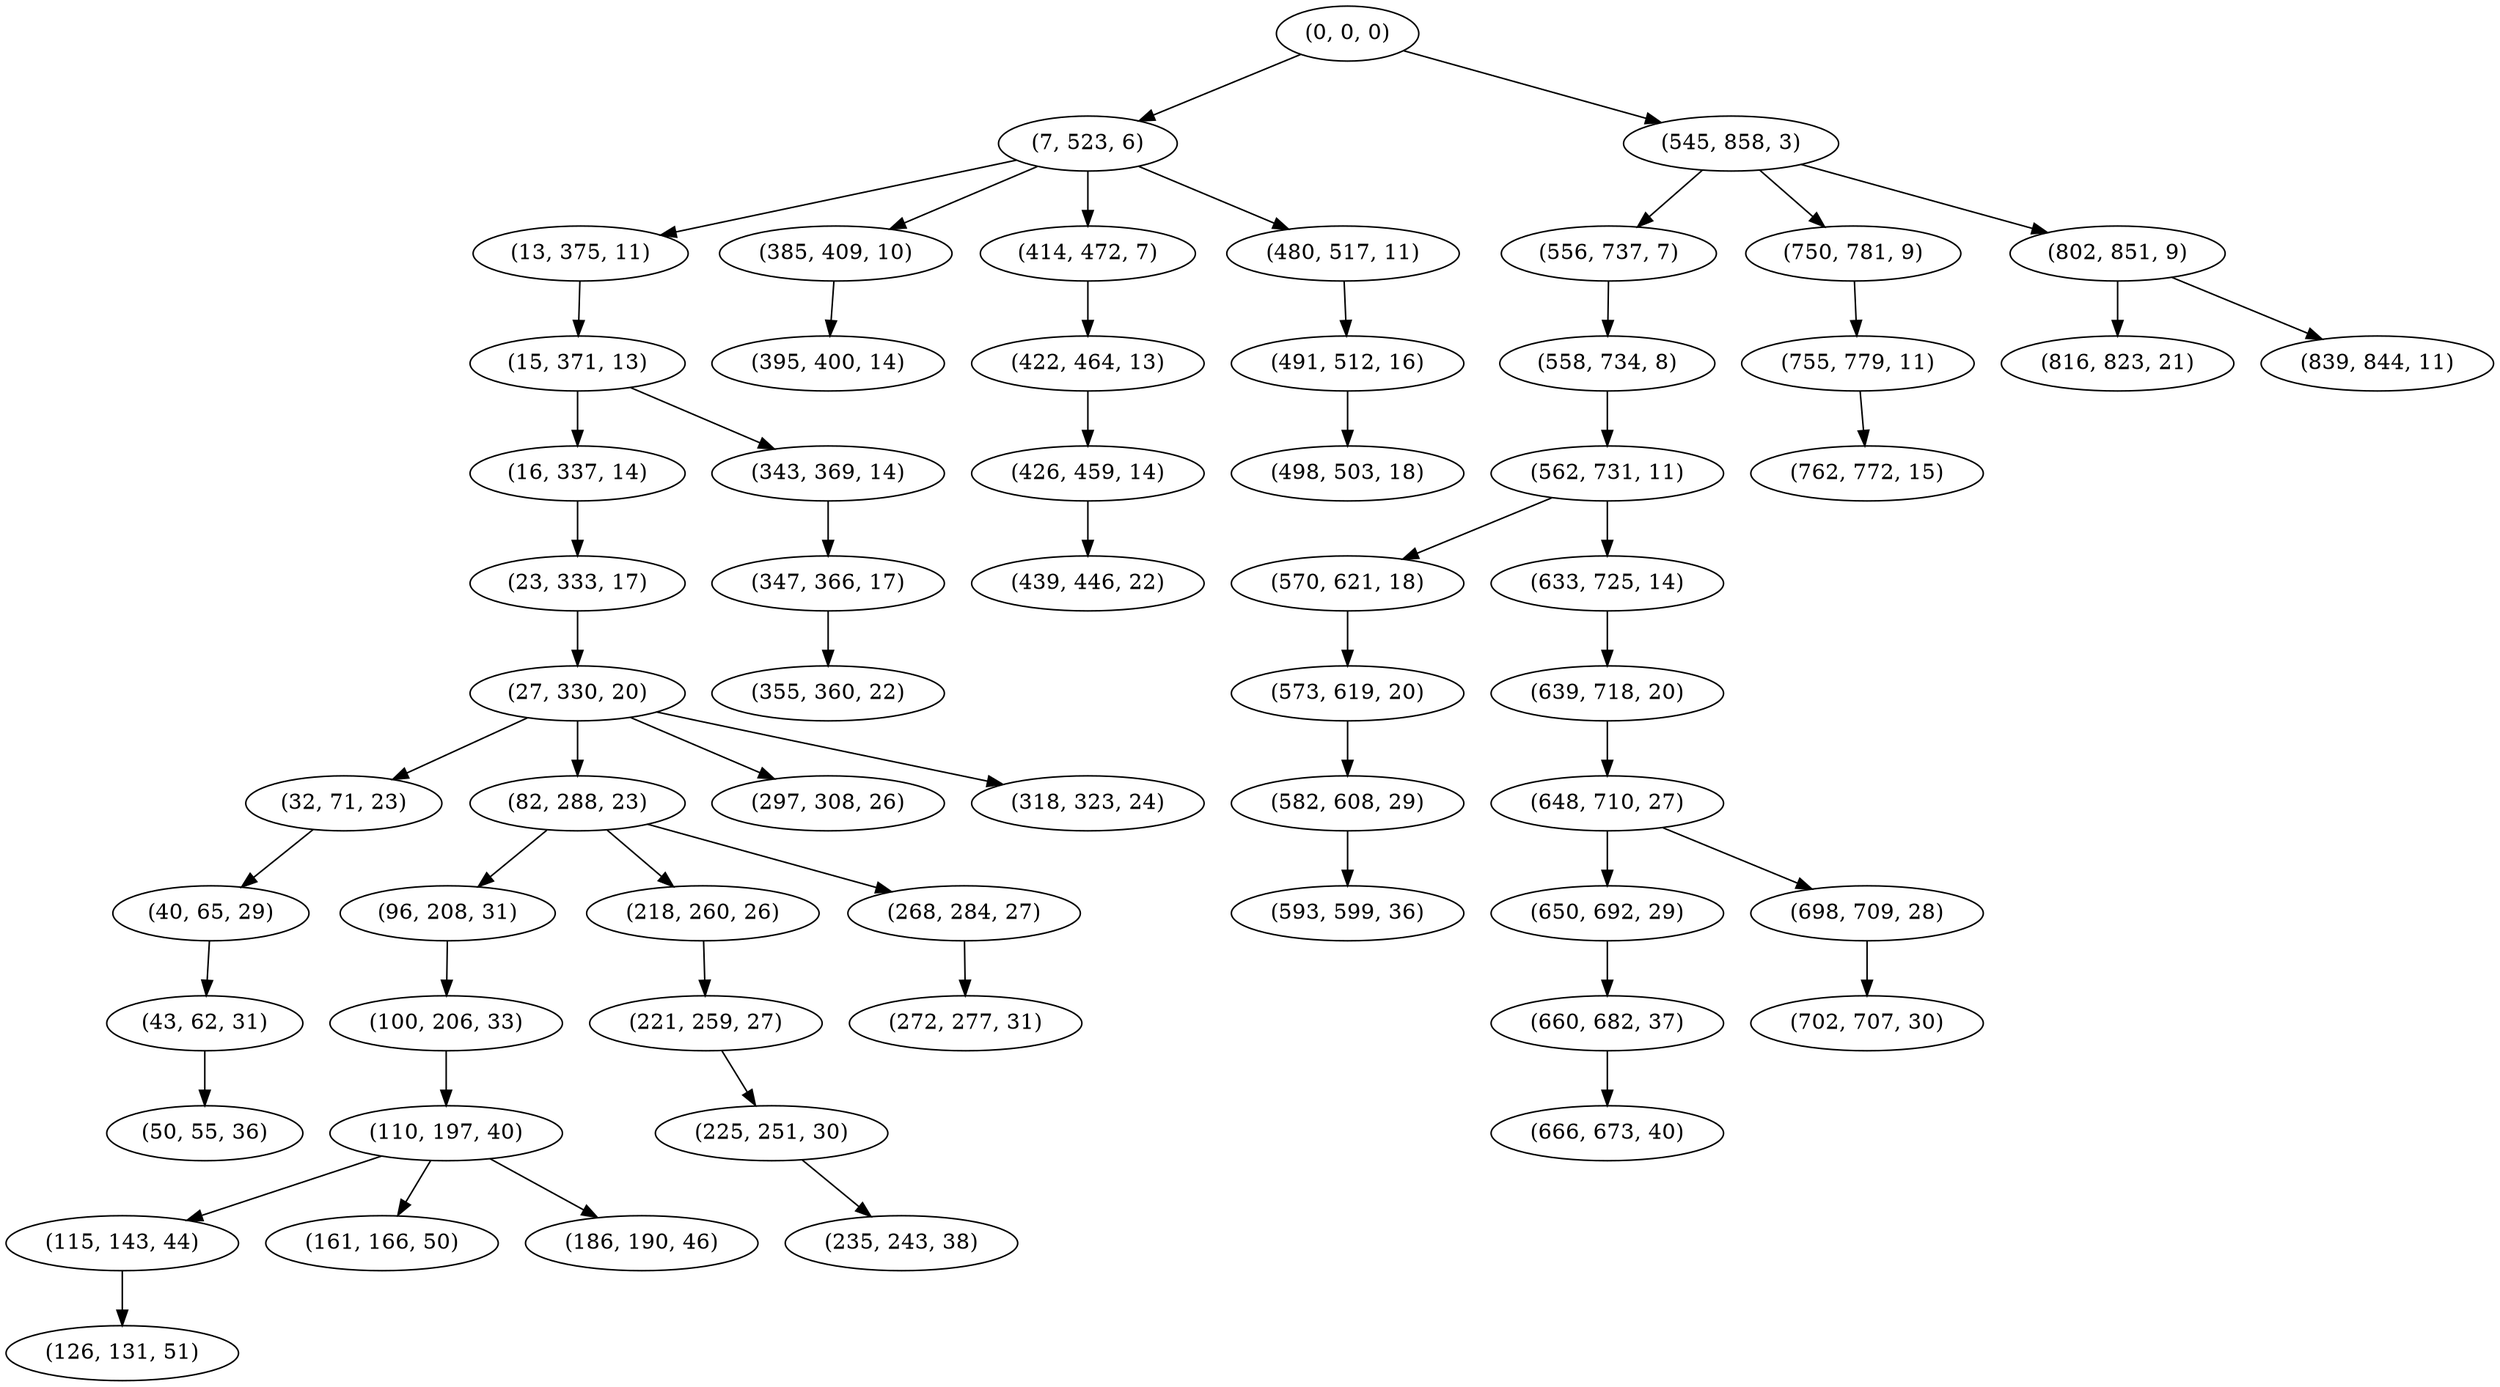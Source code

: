 digraph tree {
    "(0, 0, 0)";
    "(7, 523, 6)";
    "(13, 375, 11)";
    "(15, 371, 13)";
    "(16, 337, 14)";
    "(23, 333, 17)";
    "(27, 330, 20)";
    "(32, 71, 23)";
    "(40, 65, 29)";
    "(43, 62, 31)";
    "(50, 55, 36)";
    "(82, 288, 23)";
    "(96, 208, 31)";
    "(100, 206, 33)";
    "(110, 197, 40)";
    "(115, 143, 44)";
    "(126, 131, 51)";
    "(161, 166, 50)";
    "(186, 190, 46)";
    "(218, 260, 26)";
    "(221, 259, 27)";
    "(225, 251, 30)";
    "(235, 243, 38)";
    "(268, 284, 27)";
    "(272, 277, 31)";
    "(297, 308, 26)";
    "(318, 323, 24)";
    "(343, 369, 14)";
    "(347, 366, 17)";
    "(355, 360, 22)";
    "(385, 409, 10)";
    "(395, 400, 14)";
    "(414, 472, 7)";
    "(422, 464, 13)";
    "(426, 459, 14)";
    "(439, 446, 22)";
    "(480, 517, 11)";
    "(491, 512, 16)";
    "(498, 503, 18)";
    "(545, 858, 3)";
    "(556, 737, 7)";
    "(558, 734, 8)";
    "(562, 731, 11)";
    "(570, 621, 18)";
    "(573, 619, 20)";
    "(582, 608, 29)";
    "(593, 599, 36)";
    "(633, 725, 14)";
    "(639, 718, 20)";
    "(648, 710, 27)";
    "(650, 692, 29)";
    "(660, 682, 37)";
    "(666, 673, 40)";
    "(698, 709, 28)";
    "(702, 707, 30)";
    "(750, 781, 9)";
    "(755, 779, 11)";
    "(762, 772, 15)";
    "(802, 851, 9)";
    "(816, 823, 21)";
    "(839, 844, 11)";
    "(0, 0, 0)" -> "(7, 523, 6)";
    "(0, 0, 0)" -> "(545, 858, 3)";
    "(7, 523, 6)" -> "(13, 375, 11)";
    "(7, 523, 6)" -> "(385, 409, 10)";
    "(7, 523, 6)" -> "(414, 472, 7)";
    "(7, 523, 6)" -> "(480, 517, 11)";
    "(13, 375, 11)" -> "(15, 371, 13)";
    "(15, 371, 13)" -> "(16, 337, 14)";
    "(15, 371, 13)" -> "(343, 369, 14)";
    "(16, 337, 14)" -> "(23, 333, 17)";
    "(23, 333, 17)" -> "(27, 330, 20)";
    "(27, 330, 20)" -> "(32, 71, 23)";
    "(27, 330, 20)" -> "(82, 288, 23)";
    "(27, 330, 20)" -> "(297, 308, 26)";
    "(27, 330, 20)" -> "(318, 323, 24)";
    "(32, 71, 23)" -> "(40, 65, 29)";
    "(40, 65, 29)" -> "(43, 62, 31)";
    "(43, 62, 31)" -> "(50, 55, 36)";
    "(82, 288, 23)" -> "(96, 208, 31)";
    "(82, 288, 23)" -> "(218, 260, 26)";
    "(82, 288, 23)" -> "(268, 284, 27)";
    "(96, 208, 31)" -> "(100, 206, 33)";
    "(100, 206, 33)" -> "(110, 197, 40)";
    "(110, 197, 40)" -> "(115, 143, 44)";
    "(110, 197, 40)" -> "(161, 166, 50)";
    "(110, 197, 40)" -> "(186, 190, 46)";
    "(115, 143, 44)" -> "(126, 131, 51)";
    "(218, 260, 26)" -> "(221, 259, 27)";
    "(221, 259, 27)" -> "(225, 251, 30)";
    "(225, 251, 30)" -> "(235, 243, 38)";
    "(268, 284, 27)" -> "(272, 277, 31)";
    "(343, 369, 14)" -> "(347, 366, 17)";
    "(347, 366, 17)" -> "(355, 360, 22)";
    "(385, 409, 10)" -> "(395, 400, 14)";
    "(414, 472, 7)" -> "(422, 464, 13)";
    "(422, 464, 13)" -> "(426, 459, 14)";
    "(426, 459, 14)" -> "(439, 446, 22)";
    "(480, 517, 11)" -> "(491, 512, 16)";
    "(491, 512, 16)" -> "(498, 503, 18)";
    "(545, 858, 3)" -> "(556, 737, 7)";
    "(545, 858, 3)" -> "(750, 781, 9)";
    "(545, 858, 3)" -> "(802, 851, 9)";
    "(556, 737, 7)" -> "(558, 734, 8)";
    "(558, 734, 8)" -> "(562, 731, 11)";
    "(562, 731, 11)" -> "(570, 621, 18)";
    "(562, 731, 11)" -> "(633, 725, 14)";
    "(570, 621, 18)" -> "(573, 619, 20)";
    "(573, 619, 20)" -> "(582, 608, 29)";
    "(582, 608, 29)" -> "(593, 599, 36)";
    "(633, 725, 14)" -> "(639, 718, 20)";
    "(639, 718, 20)" -> "(648, 710, 27)";
    "(648, 710, 27)" -> "(650, 692, 29)";
    "(648, 710, 27)" -> "(698, 709, 28)";
    "(650, 692, 29)" -> "(660, 682, 37)";
    "(660, 682, 37)" -> "(666, 673, 40)";
    "(698, 709, 28)" -> "(702, 707, 30)";
    "(750, 781, 9)" -> "(755, 779, 11)";
    "(755, 779, 11)" -> "(762, 772, 15)";
    "(802, 851, 9)" -> "(816, 823, 21)";
    "(802, 851, 9)" -> "(839, 844, 11)";
}
